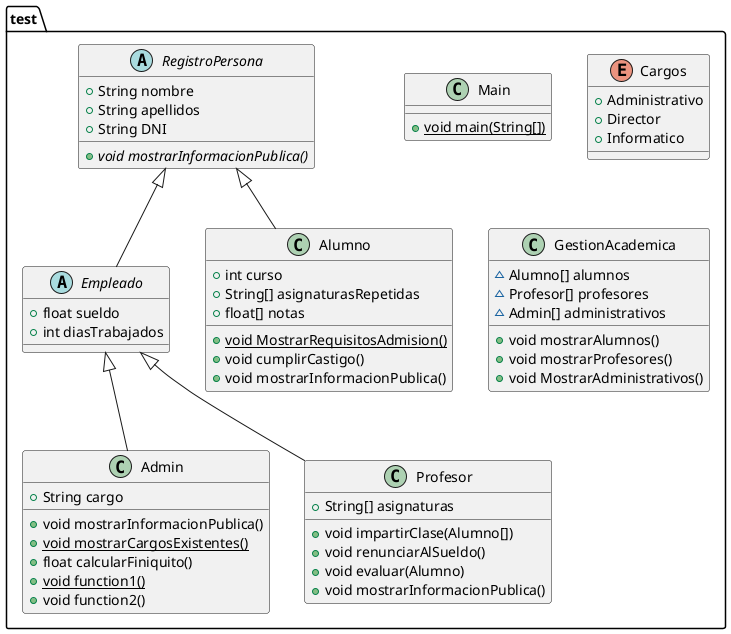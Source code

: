 @startuml
class test.Main {
+ {static} void main(String[])
}
abstract class test.Empleado {
+ float sueldo
+ int diasTrabajados
}
abstract class test.RegistroPersona {
+ String nombre
+ String apellidos
+ String DNI
+ {abstract}void mostrarInformacionPublica()
}
class test.Admin {
+ String cargo
+ void mostrarInformacionPublica()
+ {static} void mostrarCargosExistentes()
+ float calcularFiniquito()
+ {static} void function1()
+ void function2()
}
enum test.Cargos {
+  Administrativo
+  Director
+  Informatico
}
class test.Profesor {
+ String[] asignaturas
+ void impartirClase(Alumno[])
+ void renunciarAlSueldo()
+ void evaluar(Alumno)
+ void mostrarInformacionPublica()
}
class test.Alumno {
+ int curso
+ String[] asignaturasRepetidas
+ float[] notas
+ {static} void MostrarRequisitosAdmision()
+ void cumplirCastigo()
+ void mostrarInformacionPublica()
}
class test.GestionAcademica {
~ Alumno[] alumnos
~ Profesor[] profesores
~ Admin[] administrativos
+ void mostrarAlumnos()
+ void mostrarProfesores()
+ void MostrarAdministrativos()
}


test.RegistroPersona <|-- test.Empleado
test.Empleado <|-- test.Admin
test.Empleado <|-- test.Profesor
test.RegistroPersona <|-- test.Alumno
@enduml